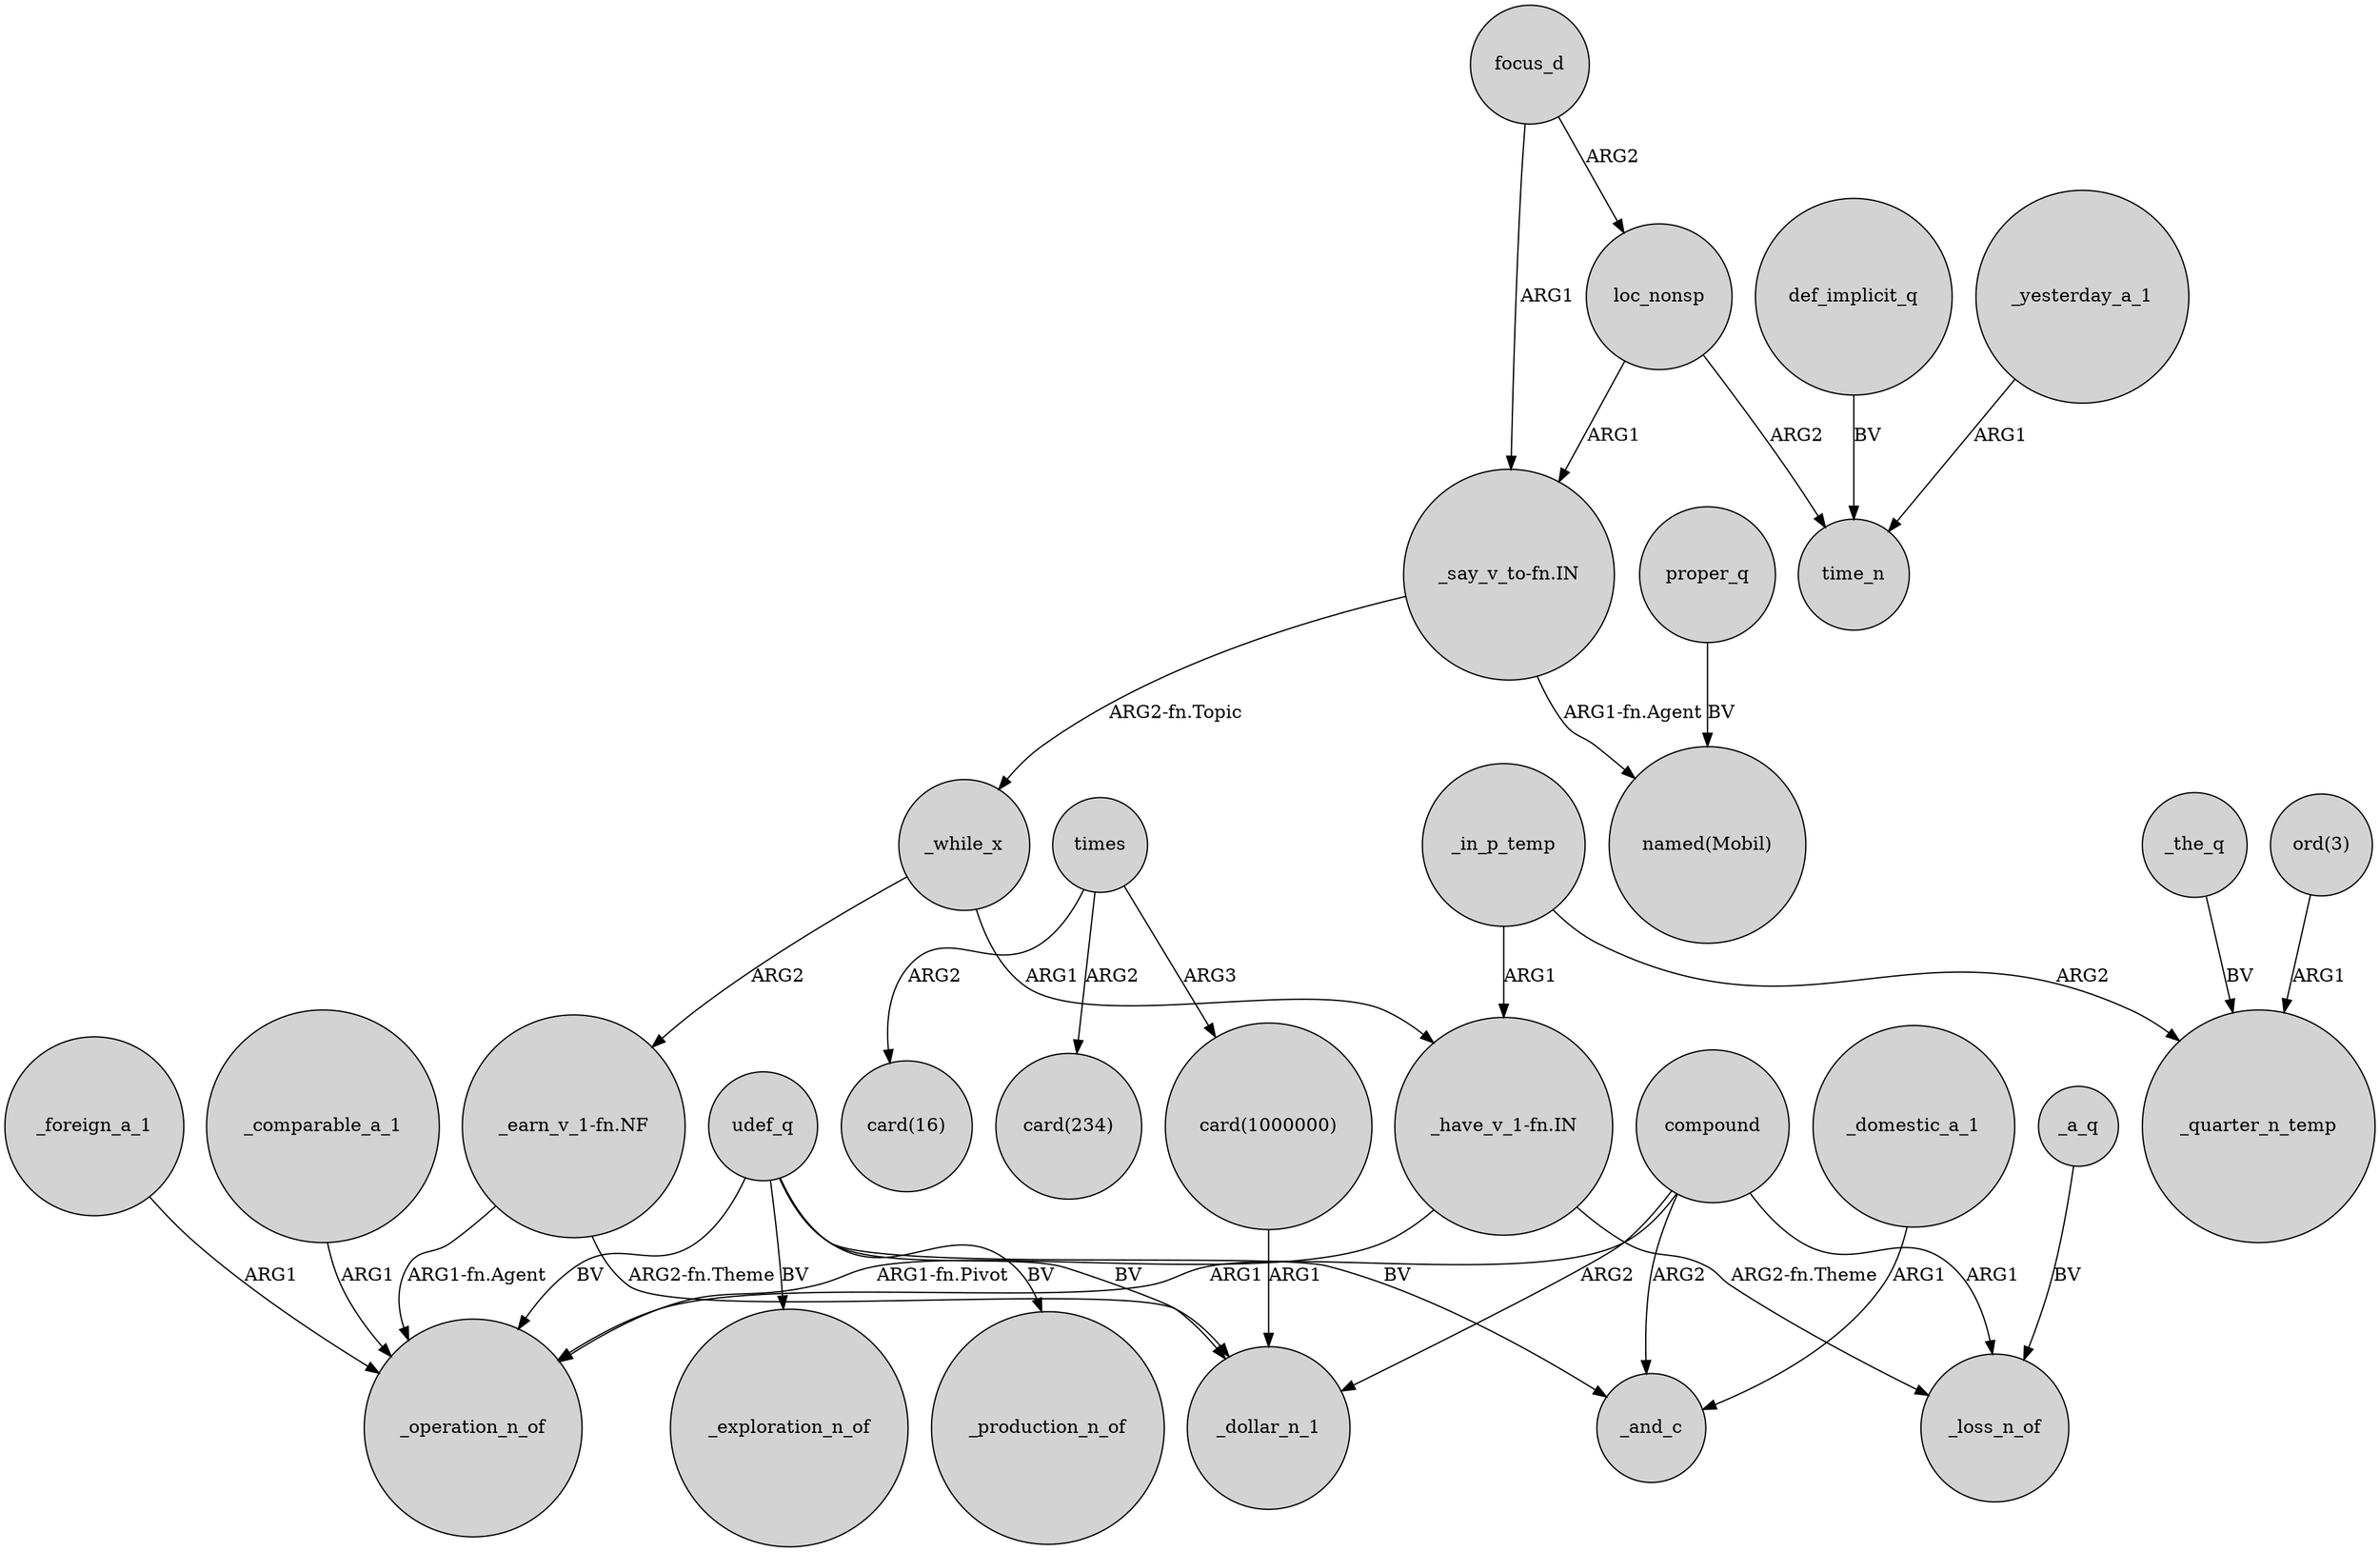 digraph {
	node [shape=circle style=filled]
	_comparable_a_1 -> _operation_n_of [label=ARG1]
	udef_q -> _production_n_of [label=BV]
	compound -> _operation_n_of [label=ARG1]
	focus_d -> loc_nonsp [label=ARG2]
	"card(1000000)" -> _dollar_n_1 [label=ARG1]
	_yesterday_a_1 -> time_n [label=ARG1]
	def_implicit_q -> time_n [label=BV]
	_foreign_a_1 -> _operation_n_of [label=ARG1]
	_a_q -> _loss_n_of [label=BV]
	"_earn_v_1-fn.NF" -> _dollar_n_1 [label="ARG2-fn.Theme"]
	_while_x -> "_have_v_1-fn.IN" [label=ARG1]
	_the_q -> _quarter_n_temp [label=BV]
	proper_q -> "named(Mobil)" [label=BV]
	"_have_v_1-fn.IN" -> _operation_n_of [label="ARG1-fn.Pivot"]
	loc_nonsp -> time_n [label=ARG2]
	_in_p_temp -> _quarter_n_temp [label=ARG2]
	"_say_v_to-fn.IN" -> "named(Mobil)" [label="ARG1-fn.Agent"]
	_domestic_a_1 -> _and_c [label=ARG1]
	times -> "card(16)" [label=ARG2]
	compound -> _and_c [label=ARG2]
	"ord(3)" -> _quarter_n_temp [label=ARG1]
	"_say_v_to-fn.IN" -> _while_x [label="ARG2-fn.Topic"]
	"_earn_v_1-fn.NF" -> _operation_n_of [label="ARG1-fn.Agent"]
	times -> "card(1000000)" [label=ARG3]
	udef_q -> _exploration_n_of [label=BV]
	loc_nonsp -> "_say_v_to-fn.IN" [label=ARG1]
	_in_p_temp -> "_have_v_1-fn.IN" [label=ARG1]
	"_have_v_1-fn.IN" -> _loss_n_of [label="ARG2-fn.Theme"]
	compound -> _loss_n_of [label=ARG1]
	compound -> _dollar_n_1 [label=ARG2]
	udef_q -> _and_c [label=BV]
	times -> "card(234)" [label=ARG2]
	udef_q -> _operation_n_of [label=BV]
	udef_q -> _dollar_n_1 [label=BV]
	focus_d -> "_say_v_to-fn.IN" [label=ARG1]
	_while_x -> "_earn_v_1-fn.NF" [label=ARG2]
}
